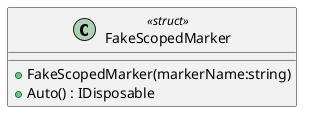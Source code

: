 @startuml
class FakeScopedMarker <<struct>> {
    + FakeScopedMarker(markerName:string)
    + Auto() : IDisposable
}
@enduml
